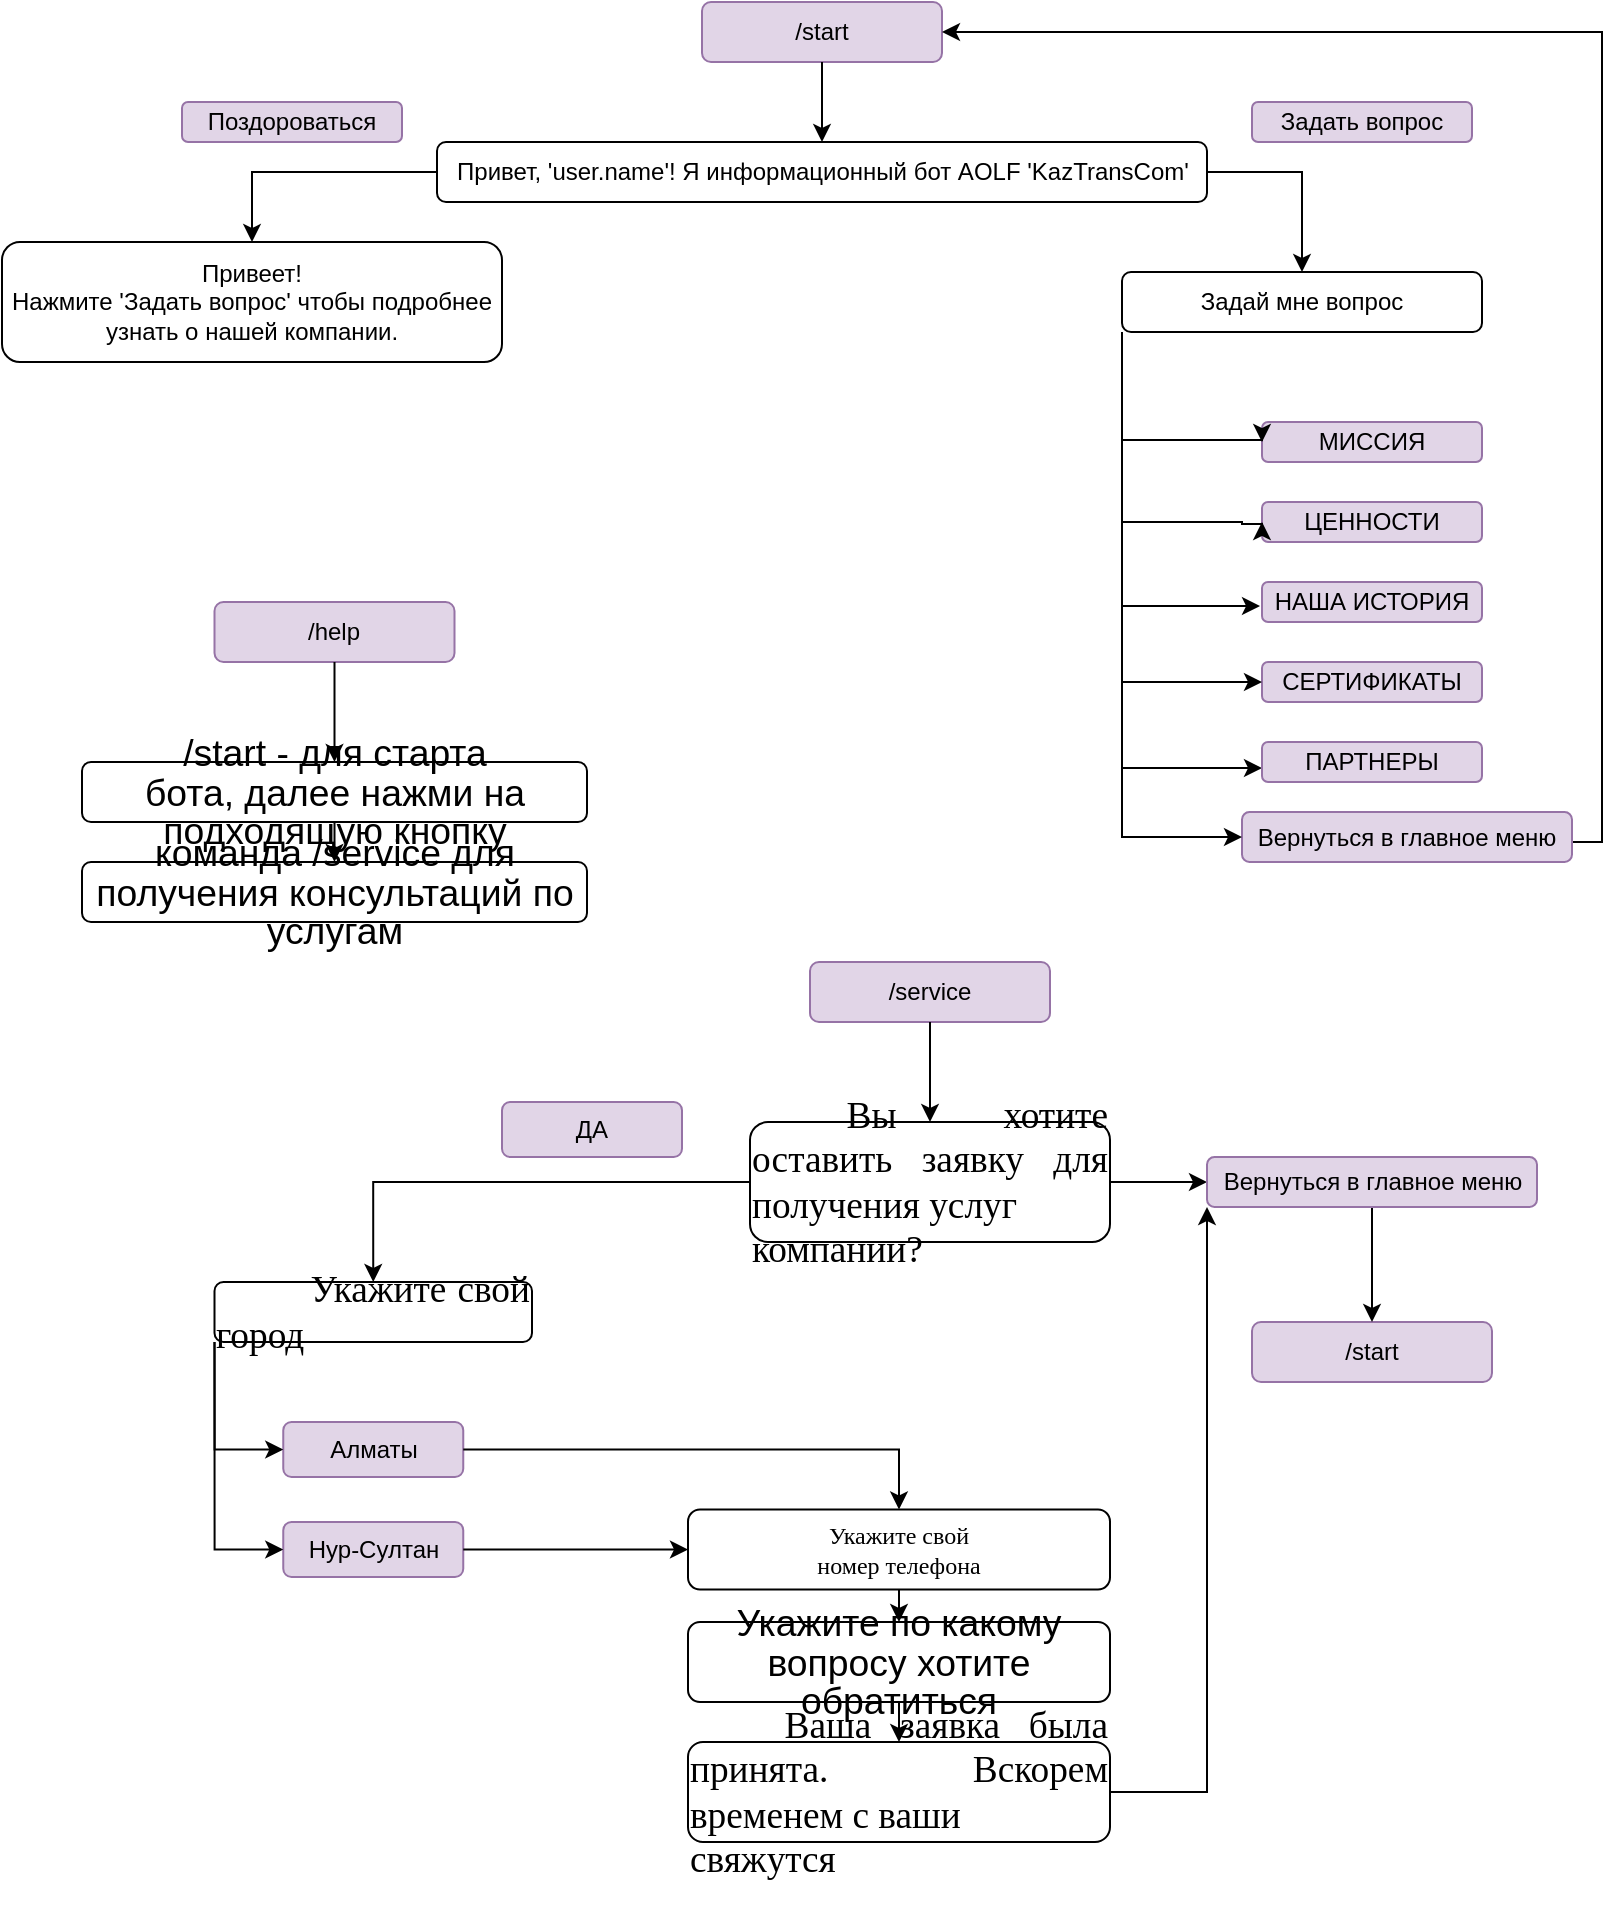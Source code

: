 <mxfile version="18.2.1" type="device"><diagram id="C5RBs43oDa-KdzZeNtuy" name="Page-1"><mxGraphModel dx="868" dy="482" grid="1" gridSize="10" guides="1" tooltips="1" connect="1" arrows="1" fold="1" page="1" pageScale="1" pageWidth="827" pageHeight="1169" math="0" shadow="0"><root><mxCell id="WIyWlLk6GJQsqaUBKTNV-0"/><mxCell id="WIyWlLk6GJQsqaUBKTNV-1" parent="WIyWlLk6GJQsqaUBKTNV-0"/><mxCell id="WIyWlLk6GJQsqaUBKTNV-3" value="/start" style="rounded=1;whiteSpace=wrap;html=1;fontSize=12;glass=0;strokeWidth=1;shadow=0;fillColor=#e1d5e7;strokeColor=#9673a6;" parent="WIyWlLk6GJQsqaUBKTNV-1" vertex="1"><mxGeometry x="360" y="50" width="120" height="30" as="geometry"/></mxCell><mxCell id="39wtNtGHAm-H43x5ii61-0" value="" style="endArrow=classic;html=1;rounded=0;exitX=0.5;exitY=1;exitDx=0;exitDy=0;entryX=0.5;entryY=0;entryDx=0;entryDy=0;" parent="WIyWlLk6GJQsqaUBKTNV-1" source="WIyWlLk6GJQsqaUBKTNV-3" target="39wtNtGHAm-H43x5ii61-1" edge="1"><mxGeometry width="50" height="50" relative="1" as="geometry"><mxPoint x="390" y="250" as="sourcePoint"/><mxPoint x="420" y="140" as="targetPoint"/></mxGeometry></mxCell><mxCell id="39wtNtGHAm-H43x5ii61-1" value="Привет, 'user.name'! Я информационный бот AOLF 'KazTransCom'" style="rounded=1;whiteSpace=wrap;html=1;" parent="WIyWlLk6GJQsqaUBKTNV-1" vertex="1"><mxGeometry x="227.5" y="120" width="385" height="30" as="geometry"/></mxCell><mxCell id="39wtNtGHAm-H43x5ii61-6" value="Привеет!&lt;br&gt;Нажмите 'Задать вопрос' чтобы подробнее узнать о нашей компании." style="rounded=1;whiteSpace=wrap;html=1;fontColor=#000000;" parent="WIyWlLk6GJQsqaUBKTNV-1" vertex="1"><mxGeometry x="10" y="170" width="250" height="60" as="geometry"/></mxCell><mxCell id="39wtNtGHAm-H43x5ii61-10" value="Задай мне вопрос" style="rounded=1;whiteSpace=wrap;html=1;fontColor=#000000;" parent="WIyWlLk6GJQsqaUBKTNV-1" vertex="1"><mxGeometry x="570" y="185" width="180" height="30" as="geometry"/></mxCell><mxCell id="39wtNtGHAm-H43x5ii61-19" value="" style="endArrow=classic;html=1;rounded=0;fontColor=#000000;edgeStyle=orthogonalEdgeStyle;exitX=1;exitY=0.5;exitDx=0;exitDy=0;entryX=0.5;entryY=0;entryDx=0;entryDy=0;" parent="WIyWlLk6GJQsqaUBKTNV-1" source="39wtNtGHAm-H43x5ii61-1" target="39wtNtGHAm-H43x5ii61-10" edge="1"><mxGeometry width="50" height="50" relative="1" as="geometry"><mxPoint x="390" y="320" as="sourcePoint"/><mxPoint x="440" y="270" as="targetPoint"/></mxGeometry></mxCell><mxCell id="39wtNtGHAm-H43x5ii61-20" value="" style="endArrow=classic;html=1;rounded=0;fontColor=#000000;edgeStyle=orthogonalEdgeStyle;exitX=0;exitY=0.5;exitDx=0;exitDy=0;entryX=0.5;entryY=0;entryDx=0;entryDy=0;" parent="WIyWlLk6GJQsqaUBKTNV-1" source="39wtNtGHAm-H43x5ii61-1" target="39wtNtGHAm-H43x5ii61-6" edge="1"><mxGeometry width="50" height="50" relative="1" as="geometry"><mxPoint x="390" y="250" as="sourcePoint"/><mxPoint x="440" y="200" as="targetPoint"/></mxGeometry></mxCell><mxCell id="39wtNtGHAm-H43x5ii61-30" value="" style="group" parent="WIyWlLk6GJQsqaUBKTNV-1" vertex="1" connectable="0"><mxGeometry x="630" y="269" height="42" as="geometry"/></mxCell><mxCell id="39wtNtGHAm-H43x5ii61-26" value="" style="endArrow=classic;html=1;rounded=0;fontColor=#000000;strokeWidth=1;elbow=vertical;exitX=0;exitY=1;exitDx=0;exitDy=0;edgeStyle=orthogonalEdgeStyle;entryX=-0.009;entryY=0.6;entryDx=0;entryDy=0;entryPerimeter=0;" parent="39wtNtGHAm-H43x5ii61-30" source="39wtNtGHAm-H43x5ii61-10" edge="1"><mxGeometry width="50" height="50" relative="1" as="geometry"><mxPoint x="-220" y="131" as="sourcePoint"/><mxPoint x="9.01" y="83" as="targetPoint"/><Array as="points"><mxPoint x="-60" y="83"/></Array></mxGeometry></mxCell><mxCell id="39wtNtGHAm-H43x5ii61-28" value="" style="endArrow=classic;html=1;rounded=0;fontColor=#000000;strokeWidth=1;elbow=vertical;exitX=0;exitY=1;exitDx=0;exitDy=0;edgeStyle=orthogonalEdgeStyle;entryX=0;entryY=0.65;entryDx=0;entryDy=0;entryPerimeter=0;" parent="39wtNtGHAm-H43x5ii61-30" source="39wtNtGHAm-H43x5ii61-10" edge="1"><mxGeometry width="50" height="50" relative="1" as="geometry"><mxPoint x="-220" y="131" as="sourcePoint"/><mxPoint x="10" y="164" as="targetPoint"/><Array as="points"><mxPoint x="-60" y="164"/></Array></mxGeometry></mxCell><mxCell id="39wtNtGHAm-H43x5ii61-32" value="" style="endArrow=classic;html=1;rounded=0;fontColor=#000000;strokeWidth=1;elbow=vertical;edgeStyle=orthogonalEdgeStyle;entryX=1;entryY=0.5;entryDx=0;entryDy=0;exitX=1;exitY=0.25;exitDx=0;exitDy=0;" parent="WIyWlLk6GJQsqaUBKTNV-1" source="BfNkW2I_PYr15eVTkm0b-25" target="WIyWlLk6GJQsqaUBKTNV-3" edge="1"><mxGeometry width="50" height="50" relative="1" as="geometry"><mxPoint x="800" y="510" as="sourcePoint"/><mxPoint x="802" y="80" as="targetPoint"/><Array as="points"><mxPoint x="790" y="461"/><mxPoint x="790" y="470"/><mxPoint x="810" y="470"/><mxPoint x="810" y="65"/></Array></mxGeometry></mxCell><mxCell id="BfNkW2I_PYr15eVTkm0b-1" value="/help" style="rounded=1;whiteSpace=wrap;html=1;fontSize=12;glass=0;strokeWidth=1;shadow=0;fillColor=#e1d5e7;strokeColor=#9673a6;" parent="WIyWlLk6GJQsqaUBKTNV-1" vertex="1"><mxGeometry x="116.25" y="350" width="120" height="30" as="geometry"/></mxCell><mxCell id="BfNkW2I_PYr15eVTkm0b-2" value="&lt;p class=&quot;MsoNormal&quot;&gt;&lt;span style=&quot;font-size:14.0pt;line-height:107%;&lt;br/&gt;font-family:&amp;quot;Times New Roman&amp;quot;,serif;mso-ansi-language:KZ&quot; lang=&quot;KZ&quot;&gt;/start - для старта&lt;br/&gt;бота, далее нажми на подходящую кнопку&lt;/span&gt;&lt;/p&gt;" style="rounded=1;whiteSpace=wrap;html=1;fontColor=#000000;" parent="WIyWlLk6GJQsqaUBKTNV-1" vertex="1"><mxGeometry x="50" y="430" width="252.5" height="30" as="geometry"/></mxCell><mxCell id="BfNkW2I_PYr15eVTkm0b-3" value="&lt;p class=&quot;MsoNormal&quot;&gt;&lt;span style=&quot;font-size:14.0pt;line-height:107%;&lt;br/&gt;font-family:&amp;quot;Times New Roman&amp;quot;,serif;mso-ansi-language:KZ&quot; lang=&quot;KZ&quot;&gt;команда /service для&lt;br/&gt;получения консультаций по услугам&lt;/span&gt;&lt;/p&gt;" style="rounded=1;whiteSpace=wrap;html=1;fontColor=#000000;" parent="WIyWlLk6GJQsqaUBKTNV-1" vertex="1"><mxGeometry x="50" y="480" width="252.5" height="30" as="geometry"/></mxCell><mxCell id="BfNkW2I_PYr15eVTkm0b-4" value="" style="endArrow=classic;html=1;rounded=0;exitX=0.5;exitY=1;exitDx=0;exitDy=0;" parent="WIyWlLk6GJQsqaUBKTNV-1" source="BfNkW2I_PYr15eVTkm0b-1" target="BfNkW2I_PYr15eVTkm0b-2" edge="1"><mxGeometry width="50" height="50" relative="1" as="geometry"><mxPoint x="430" y="350" as="sourcePoint"/><mxPoint x="480" y="300" as="targetPoint"/></mxGeometry></mxCell><mxCell id="BfNkW2I_PYr15eVTkm0b-5" value="" style="endArrow=classic;html=1;rounded=0;exitX=0.5;exitY=1;exitDx=0;exitDy=0;entryX=0.5;entryY=0;entryDx=0;entryDy=0;" parent="WIyWlLk6GJQsqaUBKTNV-1" source="BfNkW2I_PYr15eVTkm0b-2" target="BfNkW2I_PYr15eVTkm0b-3" edge="1"><mxGeometry width="50" height="50" relative="1" as="geometry"><mxPoint x="430" y="500" as="sourcePoint"/><mxPoint x="480" y="450" as="targetPoint"/></mxGeometry></mxCell><mxCell id="BfNkW2I_PYr15eVTkm0b-6" value="/service" style="rounded=1;whiteSpace=wrap;html=1;fontSize=12;glass=0;strokeWidth=1;shadow=0;fillColor=#e1d5e7;strokeColor=#9673a6;" parent="WIyWlLk6GJQsqaUBKTNV-1" vertex="1"><mxGeometry x="414" y="530" width="120" height="30" as="geometry"/></mxCell><mxCell id="BfNkW2I_PYr15eVTkm0b-7" value="&lt;p style=&quot;text-align:justify;text-indent:35.45pt;line-height:&lt;br/&gt;normal&quot; class=&quot;MsoNormal&quot;&gt;&lt;span style=&quot;font-size:14.0pt;font-family:&amp;quot;Times New Roman&amp;quot;,serif;&lt;br/&gt;mso-ansi-language:EN-US&quot; lang=&quot;EN-US&quot;&gt;Вы хотите оставить заявку для получения услуг&lt;br/&gt;компании?&lt;/span&gt;&lt;/p&gt;" style="rounded=1;whiteSpace=wrap;html=1;" parent="WIyWlLk6GJQsqaUBKTNV-1" vertex="1"><mxGeometry x="384" y="610" width="180" height="60" as="geometry"/></mxCell><mxCell id="BfNkW2I_PYr15eVTkm0b-8" value="" style="endArrow=classic;html=1;rounded=0;exitX=0.5;exitY=1;exitDx=0;exitDy=0;entryX=0.5;entryY=0;entryDx=0;entryDy=0;" parent="WIyWlLk6GJQsqaUBKTNV-1" source="BfNkW2I_PYr15eVTkm0b-6" target="BfNkW2I_PYr15eVTkm0b-7" edge="1"><mxGeometry width="50" height="50" relative="1" as="geometry"><mxPoint x="450" y="530" as="sourcePoint"/><mxPoint x="500" y="480" as="targetPoint"/></mxGeometry></mxCell><mxCell id="BfNkW2I_PYr15eVTkm0b-11" value="/start" style="rounded=1;whiteSpace=wrap;html=1;fontSize=12;glass=0;strokeWidth=1;shadow=0;fillColor=#e1d5e7;strokeColor=#9673a6;" parent="WIyWlLk6GJQsqaUBKTNV-1" vertex="1"><mxGeometry x="635" y="710" width="120" height="30" as="geometry"/></mxCell><mxCell id="BfNkW2I_PYr15eVTkm0b-12" value="" style="endArrow=classic;html=1;rounded=0;exitX=1;exitY=0.5;exitDx=0;exitDy=0;entryX=0;entryY=0.5;entryDx=0;entryDy=0;" parent="WIyWlLk6GJQsqaUBKTNV-1" source="BfNkW2I_PYr15eVTkm0b-7" target="BfNkW2I_PYr15eVTkm0b-15" edge="1"><mxGeometry width="50" height="50" relative="1" as="geometry"><mxPoint x="450" y="740" as="sourcePoint"/><mxPoint x="613.46" y="640" as="targetPoint"/></mxGeometry></mxCell><mxCell id="BfNkW2I_PYr15eVTkm0b-14" value="" style="endArrow=classic;html=1;rounded=0;exitX=0.5;exitY=1;exitDx=0;exitDy=0;entryX=0.5;entryY=0;entryDx=0;entryDy=0;" parent="WIyWlLk6GJQsqaUBKTNV-1" source="BfNkW2I_PYr15eVTkm0b-15" target="BfNkW2I_PYr15eVTkm0b-11" edge="1"><mxGeometry width="50" height="50" relative="1" as="geometry"><mxPoint x="696.98" y="650" as="sourcePoint"/><mxPoint x="500" y="690" as="targetPoint"/></mxGeometry></mxCell><mxCell id="BfNkW2I_PYr15eVTkm0b-15" value="Вернуться в главное меню" style="rounded=1;whiteSpace=wrap;html=1;fillColor=#e1d5e7;strokeColor=#9673a6;" parent="WIyWlLk6GJQsqaUBKTNV-1" vertex="1"><mxGeometry x="612.5" y="627.5" width="165" height="25" as="geometry"/></mxCell><mxCell id="BfNkW2I_PYr15eVTkm0b-17" value="&lt;p style=&quot;text-align:justify;text-indent:35.45pt;line-height:&lt;br/&gt;normal&quot; class=&quot;MsoNormal&quot;&gt;&lt;span style=&quot;font-size:14.0pt;font-family:&amp;quot;Times New Roman&amp;quot;,serif;&lt;br/&gt;mso-ansi-language:EN-US&quot; lang=&quot;EN-US&quot;&gt;Укажите свой город&lt;/span&gt;&lt;/p&gt;" style="rounded=1;whiteSpace=wrap;html=1;fontColor=#000000;" parent="WIyWlLk6GJQsqaUBKTNV-1" vertex="1"><mxGeometry x="116.25" y="690" width="158.75" height="30" as="geometry"/></mxCell><mxCell id="BfNkW2I_PYr15eVTkm0b-18" value="&lt;span style=&quot;&quot;&gt;Поздороваться&lt;/span&gt;" style="rounded=1;whiteSpace=wrap;html=1;fontSize=12;glass=0;strokeWidth=1;shadow=0;fillColor=#e1d5e7;strokeColor=#9673a6;" parent="WIyWlLk6GJQsqaUBKTNV-1" vertex="1"><mxGeometry x="100" y="100" width="110" height="20" as="geometry"/></mxCell><mxCell id="BfNkW2I_PYr15eVTkm0b-19" value="&lt;span style=&quot;&quot;&gt;Задать вопрос&lt;/span&gt;" style="rounded=1;whiteSpace=wrap;html=1;fontSize=12;glass=0;strokeWidth=1;shadow=0;fillColor=#e1d5e7;strokeColor=#9673a6;" parent="WIyWlLk6GJQsqaUBKTNV-1" vertex="1"><mxGeometry x="635" y="100" width="110" height="20" as="geometry"/></mxCell><mxCell id="BfNkW2I_PYr15eVTkm0b-20" value="&lt;span style=&quot;&quot;&gt;МИССИЯ&lt;/span&gt;" style="rounded=1;whiteSpace=wrap;html=1;fontSize=12;glass=0;strokeWidth=1;shadow=0;fillColor=#e1d5e7;strokeColor=#9673a6;" parent="WIyWlLk6GJQsqaUBKTNV-1" vertex="1"><mxGeometry x="640" y="260" width="110" height="20" as="geometry"/></mxCell><mxCell id="BfNkW2I_PYr15eVTkm0b-21" value="&lt;span style=&quot;&quot;&gt;ЦЕННОСТИ&lt;/span&gt;" style="rounded=1;whiteSpace=wrap;html=1;fontSize=12;glass=0;strokeWidth=1;shadow=0;fillColor=#e1d5e7;strokeColor=#9673a6;" parent="WIyWlLk6GJQsqaUBKTNV-1" vertex="1"><mxGeometry x="640" y="300" width="110" height="20" as="geometry"/></mxCell><mxCell id="BfNkW2I_PYr15eVTkm0b-22" value="&lt;span style=&quot;&quot;&gt;НАША ИСТОРИЯ&lt;/span&gt;" style="rounded=1;whiteSpace=wrap;html=1;fontSize=12;glass=0;strokeWidth=1;shadow=0;fillColor=#e1d5e7;strokeColor=#9673a6;" parent="WIyWlLk6GJQsqaUBKTNV-1" vertex="1"><mxGeometry x="640" y="340" width="110" height="20" as="geometry"/></mxCell><mxCell id="BfNkW2I_PYr15eVTkm0b-23" value="&lt;span style=&quot;&quot;&gt;СЕРТИФИКАТЫ&lt;/span&gt;" style="rounded=1;whiteSpace=wrap;html=1;fontSize=12;glass=0;strokeWidth=1;shadow=0;fillColor=#e1d5e7;strokeColor=#9673a6;" parent="WIyWlLk6GJQsqaUBKTNV-1" vertex="1"><mxGeometry x="640" y="380" width="110" height="20" as="geometry"/></mxCell><mxCell id="BfNkW2I_PYr15eVTkm0b-24" value="&lt;span style=&quot;&quot;&gt;ПАРТНЕРЫ&lt;/span&gt;" style="rounded=1;whiteSpace=wrap;html=1;fontSize=12;glass=0;strokeWidth=1;shadow=0;fillColor=#e1d5e7;strokeColor=#9673a6;" parent="WIyWlLk6GJQsqaUBKTNV-1" vertex="1"><mxGeometry x="640" y="420" width="110" height="20" as="geometry"/></mxCell><mxCell id="BfNkW2I_PYr15eVTkm0b-25" value="Вернуться в главное меню" style="rounded=1;whiteSpace=wrap;html=1;fillColor=#e1d5e7;strokeColor=#9673a6;" parent="WIyWlLk6GJQsqaUBKTNV-1" vertex="1"><mxGeometry x="630" y="455" width="165" height="25" as="geometry"/></mxCell><mxCell id="39wtNtGHAm-H43x5ii61-29" value="" style="endArrow=classic;html=1;rounded=0;fontColor=#000000;strokeWidth=1;elbow=vertical;edgeStyle=orthogonalEdgeStyle;exitX=0;exitY=1;exitDx=0;exitDy=0;entryX=0;entryY=0.5;entryDx=0;entryDy=0;" parent="WIyWlLk6GJQsqaUBKTNV-1" source="39wtNtGHAm-H43x5ii61-10" target="BfNkW2I_PYr15eVTkm0b-25" edge="1"><mxGeometry width="50" height="50" relative="1" as="geometry"><mxPoint x="410" y="400" as="sourcePoint"/><mxPoint x="639.04" y="473" as="targetPoint"/></mxGeometry></mxCell><mxCell id="39wtNtGHAm-H43x5ii61-27" value="" style="endArrow=classic;html=1;rounded=0;fontColor=#000000;strokeWidth=1;elbow=vertical;exitX=0;exitY=1;exitDx=0;exitDy=0;edgeStyle=orthogonalEdgeStyle;entryX=0;entryY=0.5;entryDx=0;entryDy=0;" parent="WIyWlLk6GJQsqaUBKTNV-1" source="39wtNtGHAm-H43x5ii61-10" target="BfNkW2I_PYr15eVTkm0b-23" edge="1"><mxGeometry width="50" height="50" relative="1" as="geometry"><mxPoint x="410" y="400" as="sourcePoint"/><mxPoint x="620" y="390" as="targetPoint"/><Array as="points"><mxPoint x="570" y="390"/></Array></mxGeometry></mxCell><mxCell id="39wtNtGHAm-H43x5ii61-23" value="" style="endArrow=classic;html=1;rounded=0;fontColor=#000000;strokeWidth=1;elbow=vertical;edgeStyle=orthogonalEdgeStyle;exitX=0;exitY=1;exitDx=0;exitDy=0;entryX=0;entryY=0.5;entryDx=0;entryDy=0;" parent="WIyWlLk6GJQsqaUBKTNV-1" source="39wtNtGHAm-H43x5ii61-10" target="BfNkW2I_PYr15eVTkm0b-20" edge="1"><mxGeometry width="50" height="50" relative="1" as="geometry"><mxPoint x="390" y="400" as="sourcePoint"/><mxPoint x="633.98" y="269" as="targetPoint"/><Array as="points"><mxPoint x="570" y="269"/></Array></mxGeometry></mxCell><mxCell id="39wtNtGHAm-H43x5ii61-24" value="" style="endArrow=classic;html=1;rounded=0;fontColor=#000000;strokeWidth=1;elbow=vertical;exitX=0;exitY=1;exitDx=0;exitDy=0;edgeStyle=orthogonalEdgeStyle;entryX=0;entryY=0.5;entryDx=0;entryDy=0;" parent="WIyWlLk6GJQsqaUBKTNV-1" source="39wtNtGHAm-H43x5ii61-10" target="BfNkW2I_PYr15eVTkm0b-21" edge="1"><mxGeometry width="50" height="50" relative="1" as="geometry"><mxPoint x="390" y="400" as="sourcePoint"/><mxPoint x="635.04" y="311" as="targetPoint"/><Array as="points"><mxPoint x="570" y="310"/><mxPoint x="630" y="310"/><mxPoint x="630" y="311"/></Array></mxGeometry></mxCell><mxCell id="BfNkW2I_PYr15eVTkm0b-28" value="ДА" style="rounded=1;whiteSpace=wrap;html=1;fontSize=12;glass=0;strokeWidth=1;shadow=0;fillColor=#e1d5e7;strokeColor=#9673a6;" parent="WIyWlLk6GJQsqaUBKTNV-1" vertex="1"><mxGeometry x="260" y="600" width="90" height="27.5" as="geometry"/></mxCell><mxCell id="BfNkW2I_PYr15eVTkm0b-29" value="" style="endArrow=classic;html=1;rounded=0;exitX=0;exitY=0.5;exitDx=0;exitDy=0;edgeStyle=orthogonalEdgeStyle;entryX=0.5;entryY=0;entryDx=0;entryDy=0;" parent="WIyWlLk6GJQsqaUBKTNV-1" source="BfNkW2I_PYr15eVTkm0b-7" target="BfNkW2I_PYr15eVTkm0b-17" edge="1"><mxGeometry width="50" height="50" relative="1" as="geometry"><mxPoint x="450" y="580" as="sourcePoint"/><mxPoint x="270" y="640" as="targetPoint"/></mxGeometry></mxCell><mxCell id="BfNkW2I_PYr15eVTkm0b-30" value="&lt;p style=&quot;line-height:normal&quot; class=&quot;MsoNormal&quot;&gt;&lt;span style=&quot;font-size:&lt;br/&gt;14.0pt;font-family:&amp;quot;Times New Roman&amp;quot;,serif;mso-ansi-language:KZ&quot; lang=&quot;KZ&quot;&gt;Укажите свой&lt;br/&gt;номер телефона&lt;/span&gt;&lt;/p&gt;" style="rounded=1;whiteSpace=wrap;html=1;fontColor=#000000;" parent="WIyWlLk6GJQsqaUBKTNV-1" vertex="1"><mxGeometry x="353" y="803.75" width="211" height="40" as="geometry"/></mxCell><mxCell id="BfNkW2I_PYr15eVTkm0b-31" value="Алматы" style="rounded=1;whiteSpace=wrap;html=1;fontSize=12;glass=0;strokeWidth=1;shadow=0;fillColor=#e1d5e7;strokeColor=#9673a6;" parent="WIyWlLk6GJQsqaUBKTNV-1" vertex="1"><mxGeometry x="150.63" y="760" width="90" height="27.5" as="geometry"/></mxCell><mxCell id="BfNkW2I_PYr15eVTkm0b-32" value="Нур-Султан" style="rounded=1;whiteSpace=wrap;html=1;fontSize=12;glass=0;strokeWidth=1;shadow=0;fillColor=#e1d5e7;strokeColor=#9673a6;" parent="WIyWlLk6GJQsqaUBKTNV-1" vertex="1"><mxGeometry x="150.63" y="810" width="90" height="27.5" as="geometry"/></mxCell><mxCell id="BfNkW2I_PYr15eVTkm0b-34" value="&lt;p class=&quot;MsoNormal&quot;&gt;&lt;span style=&quot;font-size:14.0pt;line-height:107%;&lt;br/&gt;font-family:&amp;quot;Times New Roman&amp;quot;,serif;mso-ansi-language:EN-US&quot; lang=&quot;EN-US&quot;&gt;Укажите по какому&lt;br/&gt;вопросу хотите обратиться&lt;/span&gt;&lt;/p&gt;" style="rounded=1;whiteSpace=wrap;html=1;fontColor=#000000;" parent="WIyWlLk6GJQsqaUBKTNV-1" vertex="1"><mxGeometry x="353" y="860" width="211" height="40" as="geometry"/></mxCell><mxCell id="BfNkW2I_PYr15eVTkm0b-35" value="&lt;p style=&quot;text-align:justify;text-indent:35.45pt;line-height:&lt;br/&gt;normal&quot; class=&quot;MsoNormal&quot;&gt;&lt;span style=&quot;font-size:14.0pt;font-family:&amp;quot;Times New Roman&amp;quot;,serif;&lt;br/&gt;mso-ansi-language:EN-US&quot; lang=&quot;EN-US&quot;&gt;Ваша заявка была принята. Вскорем временем с ваши&lt;br/&gt;свяжутся&lt;/span&gt;&lt;/p&gt;" style="rounded=1;whiteSpace=wrap;html=1;fontColor=#000000;" parent="WIyWlLk6GJQsqaUBKTNV-1" vertex="1"><mxGeometry x="353" y="920" width="211" height="50" as="geometry"/></mxCell><mxCell id="BfNkW2I_PYr15eVTkm0b-36" style="edgeStyle=orthogonalEdgeStyle;rounded=0;orthogonalLoop=1;jettySize=auto;html=1;exitX=0.5;exitY=1;exitDx=0;exitDy=0;" parent="WIyWlLk6GJQsqaUBKTNV-1" source="BfNkW2I_PYr15eVTkm0b-32" target="BfNkW2I_PYr15eVTkm0b-32" edge="1"><mxGeometry relative="1" as="geometry"/></mxCell><mxCell id="BfNkW2I_PYr15eVTkm0b-40" value="" style="endArrow=classic;html=1;rounded=0;exitX=0;exitY=1;exitDx=0;exitDy=0;edgeStyle=orthogonalEdgeStyle;entryX=0;entryY=0.5;entryDx=0;entryDy=0;" parent="WIyWlLk6GJQsqaUBKTNV-1" source="BfNkW2I_PYr15eVTkm0b-17" target="BfNkW2I_PYr15eVTkm0b-31" edge="1"><mxGeometry width="50" height="50" relative="1" as="geometry"><mxPoint x="450" y="860" as="sourcePoint"/><mxPoint x="116" y="780" as="targetPoint"/><Array as="points"><mxPoint x="116" y="774"/></Array></mxGeometry></mxCell><mxCell id="BfNkW2I_PYr15eVTkm0b-41" value="" style="endArrow=classic;html=1;rounded=0;exitX=0;exitY=1;exitDx=0;exitDy=0;edgeStyle=orthogonalEdgeStyle;entryX=0;entryY=0.5;entryDx=0;entryDy=0;" parent="WIyWlLk6GJQsqaUBKTNV-1" source="BfNkW2I_PYr15eVTkm0b-17" target="BfNkW2I_PYr15eVTkm0b-32" edge="1"><mxGeometry width="50" height="50" relative="1" as="geometry"><mxPoint x="400" y="860" as="sourcePoint"/><mxPoint x="116" y="890" as="targetPoint"/><Array as="points"><mxPoint x="116" y="824"/></Array></mxGeometry></mxCell><mxCell id="BfNkW2I_PYr15eVTkm0b-42" value="" style="endArrow=classic;html=1;rounded=0;exitX=1;exitY=0.5;exitDx=0;exitDy=0;edgeStyle=orthogonalEdgeStyle;entryX=0.5;entryY=0;entryDx=0;entryDy=0;" parent="WIyWlLk6GJQsqaUBKTNV-1" source="BfNkW2I_PYr15eVTkm0b-31" target="BfNkW2I_PYr15eVTkm0b-30" edge="1"><mxGeometry width="50" height="50" relative="1" as="geometry"><mxPoint x="400" y="860" as="sourcePoint"/><mxPoint x="450" y="774" as="targetPoint"/></mxGeometry></mxCell><mxCell id="BfNkW2I_PYr15eVTkm0b-43" value="" style="endArrow=classic;html=1;rounded=0;exitX=1;exitY=0.5;exitDx=0;exitDy=0;entryX=0;entryY=0.5;entryDx=0;entryDy=0;" parent="WIyWlLk6GJQsqaUBKTNV-1" source="BfNkW2I_PYr15eVTkm0b-32" target="BfNkW2I_PYr15eVTkm0b-30" edge="1"><mxGeometry width="50" height="50" relative="1" as="geometry"><mxPoint x="400" y="860" as="sourcePoint"/><mxPoint x="450" y="810" as="targetPoint"/></mxGeometry></mxCell><mxCell id="BfNkW2I_PYr15eVTkm0b-44" value="" style="endArrow=classic;html=1;rounded=0;entryX=0.5;entryY=0;entryDx=0;entryDy=0;exitX=0.5;exitY=1;exitDx=0;exitDy=0;" parent="WIyWlLk6GJQsqaUBKTNV-1" source="BfNkW2I_PYr15eVTkm0b-30" target="BfNkW2I_PYr15eVTkm0b-34" edge="1"><mxGeometry width="50" height="50" relative="1" as="geometry"><mxPoint x="400" y="860" as="sourcePoint"/><mxPoint x="450" y="810" as="targetPoint"/></mxGeometry></mxCell><mxCell id="BfNkW2I_PYr15eVTkm0b-45" value="" style="endArrow=classic;html=1;rounded=0;exitX=0.5;exitY=1;exitDx=0;exitDy=0;entryX=0.5;entryY=0;entryDx=0;entryDy=0;" parent="WIyWlLk6GJQsqaUBKTNV-1" source="BfNkW2I_PYr15eVTkm0b-34" target="BfNkW2I_PYr15eVTkm0b-35" edge="1"><mxGeometry width="50" height="50" relative="1" as="geometry"><mxPoint x="400" y="860" as="sourcePoint"/><mxPoint x="450" y="810" as="targetPoint"/></mxGeometry></mxCell><mxCell id="BfNkW2I_PYr15eVTkm0b-46" value="" style="endArrow=classic;html=1;rounded=0;entryX=0;entryY=1;entryDx=0;entryDy=0;edgeStyle=orthogonalEdgeStyle;exitX=1;exitY=0.5;exitDx=0;exitDy=0;" parent="WIyWlLk6GJQsqaUBKTNV-1" source="BfNkW2I_PYr15eVTkm0b-35" target="BfNkW2I_PYr15eVTkm0b-15" edge="1"><mxGeometry width="50" height="50" relative="1" as="geometry"><mxPoint x="613" y="950" as="sourcePoint"/><mxPoint x="450" y="810" as="targetPoint"/></mxGeometry></mxCell></root></mxGraphModel></diagram></mxfile>